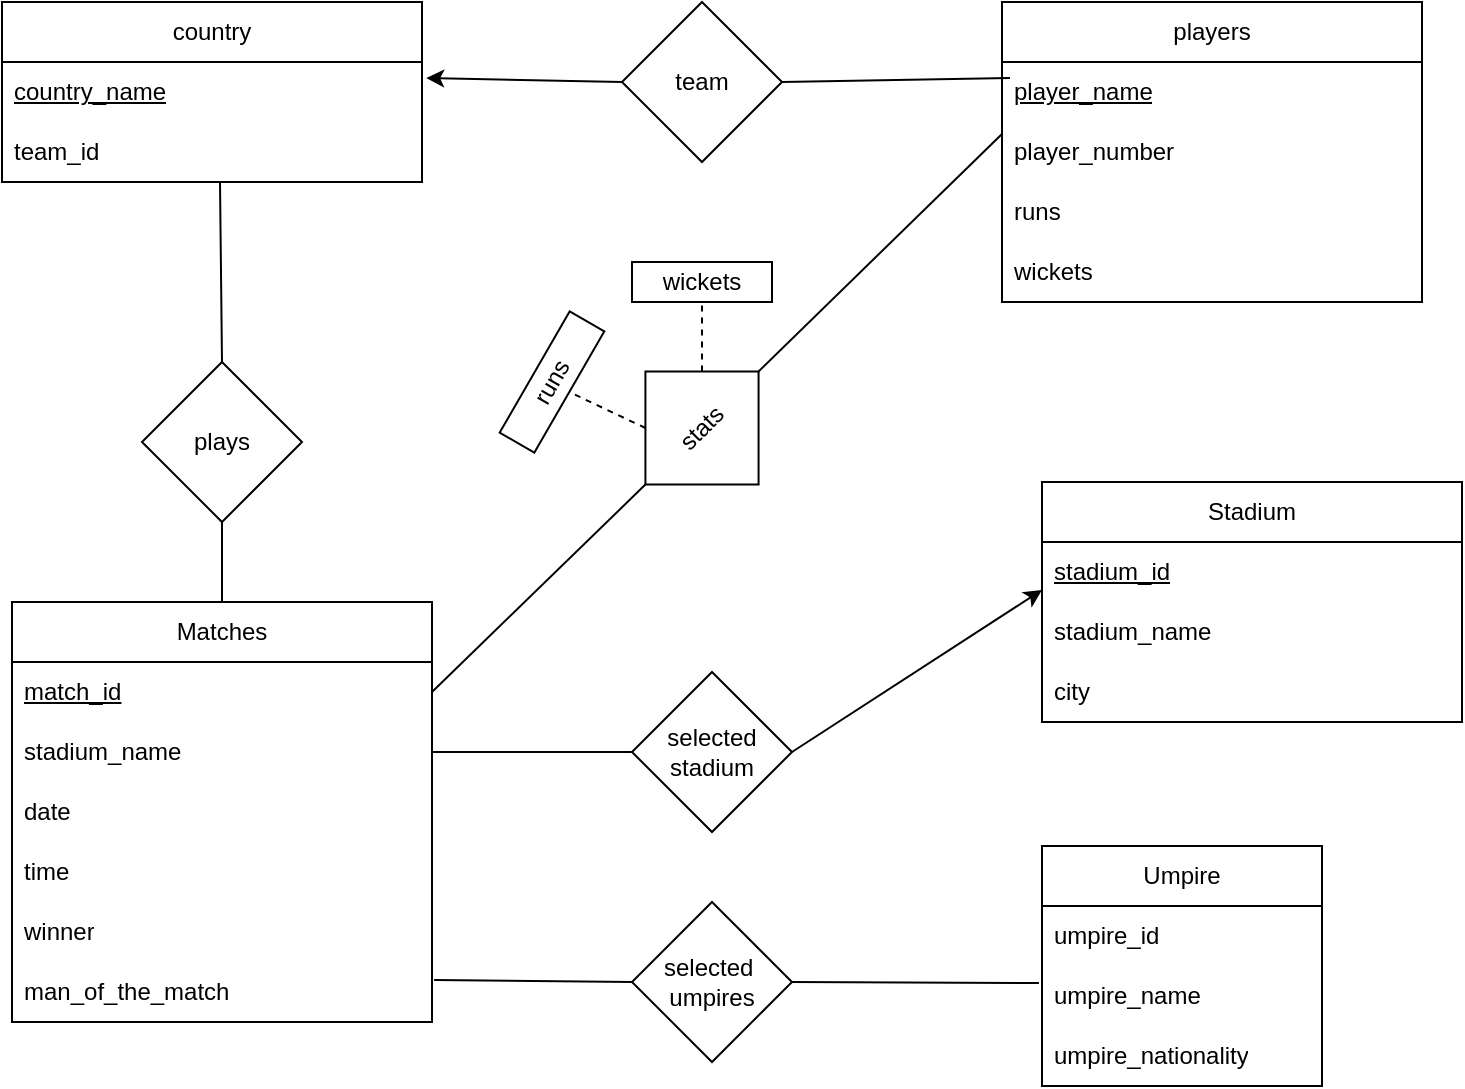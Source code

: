 <mxfile version="24.7.13">
  <diagram name="Page-1" id="-DKfFspGXf2tjMDzJ1xV">
    <mxGraphModel dx="1073" dy="583" grid="1" gridSize="10" guides="1" tooltips="1" connect="1" arrows="1" fold="1" page="1" pageScale="1" pageWidth="850" pageHeight="1100" math="0" shadow="0">
      <root>
        <mxCell id="0" />
        <mxCell id="1" parent="0" />
        <mxCell id="gVDEHbl3l0rGDU3breij-1" value="country" style="swimlane;fontStyle=0;childLayout=stackLayout;horizontal=1;startSize=30;horizontalStack=0;resizeParent=1;resizeParentMax=0;resizeLast=0;collapsible=1;marginBottom=0;whiteSpace=wrap;html=1;" parent="1" vertex="1">
          <mxGeometry x="80" y="40" width="210" height="90" as="geometry">
            <mxRectangle x="50" y="270" width="100" height="30" as="alternateBounds" />
          </mxGeometry>
        </mxCell>
        <mxCell id="gVDEHbl3l0rGDU3breij-4" value="&lt;u&gt;country_name&lt;/u&gt;" style="text;strokeColor=none;fillColor=none;align=left;verticalAlign=middle;spacingLeft=4;spacingRight=4;overflow=hidden;points=[[0,0.5],[1,0.5]];portConstraint=eastwest;rotatable=0;whiteSpace=wrap;html=1;" parent="gVDEHbl3l0rGDU3breij-1" vertex="1">
          <mxGeometry y="30" width="210" height="30" as="geometry" />
        </mxCell>
        <mxCell id="gVDEHbl3l0rGDU3breij-29" value="team_id" style="text;strokeColor=none;fillColor=none;align=left;verticalAlign=middle;spacingLeft=4;spacingRight=4;overflow=hidden;points=[[0,0.5],[1,0.5]];portConstraint=eastwest;rotatable=0;whiteSpace=wrap;html=1;" parent="gVDEHbl3l0rGDU3breij-1" vertex="1">
          <mxGeometry y="60" width="210" height="30" as="geometry" />
        </mxCell>
        <mxCell id="gVDEHbl3l0rGDU3breij-13" value="Matches" style="swimlane;fontStyle=0;childLayout=stackLayout;horizontal=1;startSize=30;horizontalStack=0;resizeParent=1;resizeParentMax=0;resizeLast=0;collapsible=1;marginBottom=0;whiteSpace=wrap;html=1;" parent="1" vertex="1">
          <mxGeometry x="85" y="340" width="210" height="210" as="geometry">
            <mxRectangle x="50" y="270" width="100" height="30" as="alternateBounds" />
          </mxGeometry>
        </mxCell>
        <mxCell id="gVDEHbl3l0rGDU3breij-15" value="&lt;u&gt;match_id&lt;/u&gt;" style="text;strokeColor=none;fillColor=none;align=left;verticalAlign=middle;spacingLeft=4;spacingRight=4;overflow=hidden;points=[[0,0.5],[1,0.5]];portConstraint=eastwest;rotatable=0;whiteSpace=wrap;html=1;" parent="gVDEHbl3l0rGDU3breij-13" vertex="1">
          <mxGeometry y="30" width="210" height="30" as="geometry" />
        </mxCell>
        <mxCell id="gVDEHbl3l0rGDU3breij-16" value="stadium_name" style="text;strokeColor=none;fillColor=none;align=left;verticalAlign=middle;spacingLeft=4;spacingRight=4;overflow=hidden;points=[[0,0.5],[1,0.5]];portConstraint=eastwest;rotatable=0;whiteSpace=wrap;html=1;" parent="gVDEHbl3l0rGDU3breij-13" vertex="1">
          <mxGeometry y="60" width="210" height="30" as="geometry" />
        </mxCell>
        <mxCell id="gVDEHbl3l0rGDU3breij-32" value="date" style="text;strokeColor=none;fillColor=none;align=left;verticalAlign=middle;spacingLeft=4;spacingRight=4;overflow=hidden;points=[[0,0.5],[1,0.5]];portConstraint=eastwest;rotatable=0;whiteSpace=wrap;html=1;" parent="gVDEHbl3l0rGDU3breij-13" vertex="1">
          <mxGeometry y="90" width="210" height="30" as="geometry" />
        </mxCell>
        <mxCell id="gVDEHbl3l0rGDU3breij-33" value="time" style="text;strokeColor=none;fillColor=none;align=left;verticalAlign=middle;spacingLeft=4;spacingRight=4;overflow=hidden;points=[[0,0.5],[1,0.5]];portConstraint=eastwest;rotatable=0;whiteSpace=wrap;html=1;" parent="gVDEHbl3l0rGDU3breij-13" vertex="1">
          <mxGeometry y="120" width="210" height="30" as="geometry" />
        </mxCell>
        <mxCell id="gVDEHbl3l0rGDU3breij-34" value="winner" style="text;strokeColor=none;fillColor=none;align=left;verticalAlign=middle;spacingLeft=4;spacingRight=4;overflow=hidden;points=[[0,0.5],[1,0.5]];portConstraint=eastwest;rotatable=0;whiteSpace=wrap;html=1;" parent="gVDEHbl3l0rGDU3breij-13" vertex="1">
          <mxGeometry y="150" width="210" height="30" as="geometry" />
        </mxCell>
        <mxCell id="gVDEHbl3l0rGDU3breij-52" value="man_of_the_match" style="text;strokeColor=none;fillColor=none;align=left;verticalAlign=middle;spacingLeft=4;spacingRight=4;overflow=hidden;points=[[0,0.5],[1,0.5]];portConstraint=eastwest;rotatable=0;whiteSpace=wrap;html=1;" parent="gVDEHbl3l0rGDU3breij-13" vertex="1">
          <mxGeometry y="180" width="210" height="30" as="geometry" />
        </mxCell>
        <mxCell id="gVDEHbl3l0rGDU3breij-21" value="players" style="swimlane;fontStyle=0;childLayout=stackLayout;horizontal=1;startSize=30;horizontalStack=0;resizeParent=1;resizeParentMax=0;resizeLast=0;collapsible=1;marginBottom=0;whiteSpace=wrap;html=1;" parent="1" vertex="1">
          <mxGeometry x="580" y="40" width="210" height="150" as="geometry">
            <mxRectangle x="50" y="270" width="100" height="30" as="alternateBounds" />
          </mxGeometry>
        </mxCell>
        <mxCell id="gVDEHbl3l0rGDU3breij-24" value="&lt;u&gt;player_name&lt;/u&gt;" style="text;strokeColor=none;fillColor=none;align=left;verticalAlign=middle;spacingLeft=4;spacingRight=4;overflow=hidden;points=[[0,0.5],[1,0.5]];portConstraint=eastwest;rotatable=0;whiteSpace=wrap;html=1;" parent="gVDEHbl3l0rGDU3breij-21" vertex="1">
          <mxGeometry y="30" width="210" height="30" as="geometry" />
        </mxCell>
        <mxCell id="gVDEHbl3l0rGDU3breij-43" value="player_number" style="text;strokeColor=none;fillColor=none;align=left;verticalAlign=middle;spacingLeft=4;spacingRight=4;overflow=hidden;points=[[0,0.5],[1,0.5]];portConstraint=eastwest;rotatable=0;whiteSpace=wrap;html=1;" parent="gVDEHbl3l0rGDU3breij-21" vertex="1">
          <mxGeometry y="60" width="210" height="30" as="geometry" />
        </mxCell>
        <mxCell id="gVDEHbl3l0rGDU3breij-50" value="runs" style="text;strokeColor=none;fillColor=none;align=left;verticalAlign=middle;spacingLeft=4;spacingRight=4;overflow=hidden;points=[[0,0.5],[1,0.5]];portConstraint=eastwest;rotatable=0;whiteSpace=wrap;html=1;" parent="gVDEHbl3l0rGDU3breij-21" vertex="1">
          <mxGeometry y="90" width="210" height="30" as="geometry" />
        </mxCell>
        <mxCell id="gVDEHbl3l0rGDU3breij-51" value="wickets" style="text;strokeColor=none;fillColor=none;align=left;verticalAlign=middle;spacingLeft=4;spacingRight=4;overflow=hidden;points=[[0,0.5],[1,0.5]];portConstraint=eastwest;rotatable=0;whiteSpace=wrap;html=1;" parent="gVDEHbl3l0rGDU3breij-21" vertex="1">
          <mxGeometry y="120" width="210" height="30" as="geometry" />
        </mxCell>
        <mxCell id="gVDEHbl3l0rGDU3breij-35" value="Stadium" style="swimlane;fontStyle=0;childLayout=stackLayout;horizontal=1;startSize=30;horizontalStack=0;resizeParent=1;resizeParentMax=0;resizeLast=0;collapsible=1;marginBottom=0;whiteSpace=wrap;html=1;" parent="1" vertex="1">
          <mxGeometry x="600" y="280" width="210" height="120" as="geometry">
            <mxRectangle x="50" y="270" width="100" height="30" as="alternateBounds" />
          </mxGeometry>
        </mxCell>
        <mxCell id="gVDEHbl3l0rGDU3breij-37" value="&lt;u&gt;stadium_id&lt;/u&gt;" style="text;strokeColor=none;fillColor=none;align=left;verticalAlign=middle;spacingLeft=4;spacingRight=4;overflow=hidden;points=[[0,0.5],[1,0.5]];portConstraint=eastwest;rotatable=0;whiteSpace=wrap;html=1;" parent="gVDEHbl3l0rGDU3breij-35" vertex="1">
          <mxGeometry y="30" width="210" height="30" as="geometry" />
        </mxCell>
        <mxCell id="gVDEHbl3l0rGDU3breij-36" value="stadium_name" style="text;strokeColor=none;fillColor=none;align=left;verticalAlign=middle;spacingLeft=4;spacingRight=4;overflow=hidden;points=[[0,0.5],[1,0.5]];portConstraint=eastwest;rotatable=0;whiteSpace=wrap;html=1;" parent="gVDEHbl3l0rGDU3breij-35" vertex="1">
          <mxGeometry y="60" width="210" height="30" as="geometry" />
        </mxCell>
        <mxCell id="gVDEHbl3l0rGDU3breij-38" value="city" style="text;strokeColor=none;fillColor=none;align=left;verticalAlign=middle;spacingLeft=4;spacingRight=4;overflow=hidden;points=[[0,0.5],[1,0.5]];portConstraint=eastwest;rotatable=0;whiteSpace=wrap;html=1;" parent="gVDEHbl3l0rGDU3breij-35" vertex="1">
          <mxGeometry y="90" width="210" height="30" as="geometry" />
        </mxCell>
        <mxCell id="gVDEHbl3l0rGDU3breij-44" value="Umpire" style="swimlane;fontStyle=0;childLayout=stackLayout;horizontal=1;startSize=30;horizontalStack=0;resizeParent=1;resizeParentMax=0;resizeLast=0;collapsible=1;marginBottom=0;whiteSpace=wrap;html=1;" parent="1" vertex="1">
          <mxGeometry x="600" y="462" width="140" height="120" as="geometry" />
        </mxCell>
        <mxCell id="gVDEHbl3l0rGDU3breij-45" value="umpire_id" style="text;strokeColor=none;fillColor=none;align=left;verticalAlign=middle;spacingLeft=4;spacingRight=4;overflow=hidden;points=[[0,0.5],[1,0.5]];portConstraint=eastwest;rotatable=0;whiteSpace=wrap;html=1;" parent="gVDEHbl3l0rGDU3breij-44" vertex="1">
          <mxGeometry y="30" width="140" height="30" as="geometry" />
        </mxCell>
        <mxCell id="gVDEHbl3l0rGDU3breij-46" value="umpire_name" style="text;strokeColor=none;fillColor=none;align=left;verticalAlign=middle;spacingLeft=4;spacingRight=4;overflow=hidden;points=[[0,0.5],[1,0.5]];portConstraint=eastwest;rotatable=0;whiteSpace=wrap;html=1;" parent="gVDEHbl3l0rGDU3breij-44" vertex="1">
          <mxGeometry y="60" width="140" height="30" as="geometry" />
        </mxCell>
        <mxCell id="gVDEHbl3l0rGDU3breij-47" value="umpire_nationality" style="text;strokeColor=none;fillColor=none;align=left;verticalAlign=middle;spacingLeft=4;spacingRight=4;overflow=hidden;points=[[0,0.5],[1,0.5]];portConstraint=eastwest;rotatable=0;whiteSpace=wrap;html=1;" parent="gVDEHbl3l0rGDU3breij-44" vertex="1">
          <mxGeometry y="90" width="140" height="30" as="geometry" />
        </mxCell>
        <mxCell id="__oVOWA31u9uOrLlDO05-1" value="team" style="rhombus;whiteSpace=wrap;html=1;" vertex="1" parent="1">
          <mxGeometry x="390" y="40" width="80" height="80" as="geometry" />
        </mxCell>
        <mxCell id="__oVOWA31u9uOrLlDO05-28" style="edgeStyle=none;rounded=0;orthogonalLoop=1;jettySize=auto;html=1;exitX=0.5;exitY=1;exitDx=0;exitDy=0;entryX=0.5;entryY=0;entryDx=0;entryDy=0;endArrow=none;endFill=0;" edge="1" parent="1" source="__oVOWA31u9uOrLlDO05-2" target="gVDEHbl3l0rGDU3breij-13">
          <mxGeometry relative="1" as="geometry" />
        </mxCell>
        <mxCell id="__oVOWA31u9uOrLlDO05-2" value="plays" style="rhombus;whiteSpace=wrap;html=1;" vertex="1" parent="1">
          <mxGeometry x="150" y="220" width="80" height="80" as="geometry" />
        </mxCell>
        <mxCell id="__oVOWA31u9uOrLlDO05-3" value="selected&amp;nbsp;&lt;div&gt;umpires&lt;/div&gt;" style="rhombus;whiteSpace=wrap;html=1;" vertex="1" parent="1">
          <mxGeometry x="395" y="490" width="80" height="80" as="geometry" />
        </mxCell>
        <mxCell id="__oVOWA31u9uOrLlDO05-4" value="selected stadium" style="rhombus;whiteSpace=wrap;html=1;" vertex="1" parent="1">
          <mxGeometry x="395" y="375" width="80" height="80" as="geometry" />
        </mxCell>
        <mxCell id="__oVOWA31u9uOrLlDO05-7" style="rounded=0;orthogonalLoop=1;jettySize=auto;html=1;exitX=1;exitY=0;exitDx=0;exitDy=0;dashed=1;strokeWidth=1;endArrow=none;endFill=0;" edge="1" parent="1" source="__oVOWA31u9uOrLlDO05-9">
          <mxGeometry relative="1" as="geometry">
            <mxPoint x="430" y="190" as="targetPoint" />
          </mxGeometry>
        </mxCell>
        <mxCell id="__oVOWA31u9uOrLlDO05-8" style="edgeStyle=none;rounded=0;orthogonalLoop=1;jettySize=auto;html=1;exitX=0;exitY=0;exitDx=0;exitDy=0;endArrow=none;endFill=0;dashed=1;entryX=0.5;entryY=1;entryDx=0;entryDy=0;" edge="1" parent="1" source="__oVOWA31u9uOrLlDO05-6" target="__oVOWA31u9uOrLlDO05-11">
          <mxGeometry relative="1" as="geometry">
            <mxPoint x="360" y="253" as="targetPoint" />
          </mxGeometry>
        </mxCell>
        <mxCell id="__oVOWA31u9uOrLlDO05-14" style="edgeStyle=none;rounded=0;orthogonalLoop=1;jettySize=auto;html=1;exitX=0;exitY=0.5;exitDx=0;exitDy=0;entryX=1;entryY=0.5;entryDx=0;entryDy=0;endArrow=none;endFill=0;" edge="1" parent="1" source="__oVOWA31u9uOrLlDO05-6" target="gVDEHbl3l0rGDU3breij-15">
          <mxGeometry relative="1" as="geometry" />
        </mxCell>
        <mxCell id="__oVOWA31u9uOrLlDO05-6" value="stats" style="rhombus;whiteSpace=wrap;html=1;rotation=-45;" vertex="1" parent="1">
          <mxGeometry x="390" y="213" width="80" height="80" as="geometry" />
        </mxCell>
        <mxCell id="__oVOWA31u9uOrLlDO05-10" value="" style="rounded=0;orthogonalLoop=1;jettySize=auto;html=1;exitX=1;exitY=0;exitDx=0;exitDy=0;dashed=1;strokeWidth=1;endArrow=none;endFill=0;" edge="1" parent="1" source="__oVOWA31u9uOrLlDO05-6" target="__oVOWA31u9uOrLlDO05-9">
          <mxGeometry relative="1" as="geometry">
            <mxPoint x="430" y="190" as="targetPoint" />
            <mxPoint x="430" y="225" as="sourcePoint" />
          </mxGeometry>
        </mxCell>
        <mxCell id="__oVOWA31u9uOrLlDO05-9" value="wickets" style="rounded=0;whiteSpace=wrap;html=1;" vertex="1" parent="1">
          <mxGeometry x="395" y="170" width="70" height="20" as="geometry" />
        </mxCell>
        <mxCell id="__oVOWA31u9uOrLlDO05-11" value="runs" style="rounded=0;whiteSpace=wrap;html=1;rotation=-60;" vertex="1" parent="1">
          <mxGeometry x="320" y="220" width="70" height="20" as="geometry" />
        </mxCell>
        <mxCell id="__oVOWA31u9uOrLlDO05-15" style="edgeStyle=none;rounded=0;orthogonalLoop=1;jettySize=auto;html=1;exitX=1;exitY=0.5;exitDx=0;exitDy=0;entryX=0;entryY=0.2;entryDx=0;entryDy=0;entryPerimeter=0;endArrow=none;endFill=0;" edge="1" parent="1" source="__oVOWA31u9uOrLlDO05-6" target="gVDEHbl3l0rGDU3breij-43">
          <mxGeometry relative="1" as="geometry" />
        </mxCell>
        <mxCell id="__oVOWA31u9uOrLlDO05-17" style="edgeStyle=none;rounded=0;orthogonalLoop=1;jettySize=auto;html=1;exitX=1;exitY=0.5;exitDx=0;exitDy=0;entryX=0.019;entryY=0.267;entryDx=0;entryDy=0;entryPerimeter=0;endArrow=none;endFill=0;" edge="1" parent="1" source="__oVOWA31u9uOrLlDO05-1" target="gVDEHbl3l0rGDU3breij-24">
          <mxGeometry relative="1" as="geometry" />
        </mxCell>
        <mxCell id="__oVOWA31u9uOrLlDO05-21" style="edgeStyle=none;rounded=0;orthogonalLoop=1;jettySize=auto;html=1;exitX=0;exitY=0.5;exitDx=0;exitDy=0;entryX=1.01;entryY=0.267;entryDx=0;entryDy=0;entryPerimeter=0;" edge="1" parent="1" source="__oVOWA31u9uOrLlDO05-1" target="gVDEHbl3l0rGDU3breij-4">
          <mxGeometry relative="1" as="geometry" />
        </mxCell>
        <mxCell id="__oVOWA31u9uOrLlDO05-22" style="edgeStyle=none;rounded=0;orthogonalLoop=1;jettySize=auto;html=1;exitX=1;exitY=0.5;exitDx=0;exitDy=0;entryX=0;entryY=0.5;entryDx=0;entryDy=0;endArrow=none;endFill=0;" edge="1" parent="1" source="gVDEHbl3l0rGDU3breij-16" target="__oVOWA31u9uOrLlDO05-4">
          <mxGeometry relative="1" as="geometry" />
        </mxCell>
        <mxCell id="__oVOWA31u9uOrLlDO05-23" style="edgeStyle=none;rounded=0;orthogonalLoop=1;jettySize=auto;html=1;exitX=1;exitY=0.5;exitDx=0;exitDy=0;entryX=0;entryY=0.8;entryDx=0;entryDy=0;entryPerimeter=0;" edge="1" parent="1" source="__oVOWA31u9uOrLlDO05-4" target="gVDEHbl3l0rGDU3breij-37">
          <mxGeometry relative="1" as="geometry" />
        </mxCell>
        <mxCell id="__oVOWA31u9uOrLlDO05-25" style="edgeStyle=none;rounded=0;orthogonalLoop=1;jettySize=auto;html=1;exitX=0;exitY=0.5;exitDx=0;exitDy=0;entryX=1.005;entryY=0.3;entryDx=0;entryDy=0;entryPerimeter=0;endArrow=none;endFill=0;" edge="1" parent="1" source="__oVOWA31u9uOrLlDO05-3" target="gVDEHbl3l0rGDU3breij-52">
          <mxGeometry relative="1" as="geometry" />
        </mxCell>
        <mxCell id="__oVOWA31u9uOrLlDO05-26" style="edgeStyle=none;rounded=0;orthogonalLoop=1;jettySize=auto;html=1;exitX=1;exitY=0.5;exitDx=0;exitDy=0;entryX=-0.011;entryY=0.283;entryDx=0;entryDy=0;entryPerimeter=0;endArrow=none;endFill=0;" edge="1" parent="1" source="__oVOWA31u9uOrLlDO05-3" target="gVDEHbl3l0rGDU3breij-46">
          <mxGeometry relative="1" as="geometry">
            <mxPoint x="475" y="533" as="sourcePoint" />
            <mxPoint x="597.06" y="531.01" as="targetPoint" />
          </mxGeometry>
        </mxCell>
        <mxCell id="__oVOWA31u9uOrLlDO05-29" style="edgeStyle=none;rounded=0;orthogonalLoop=1;jettySize=auto;html=1;exitX=0.5;exitY=0;exitDx=0;exitDy=0;endArrow=none;endFill=0;" edge="1" parent="1" source="__oVOWA31u9uOrLlDO05-2">
          <mxGeometry relative="1" as="geometry">
            <mxPoint x="189" y="130" as="targetPoint" />
          </mxGeometry>
        </mxCell>
      </root>
    </mxGraphModel>
  </diagram>
</mxfile>
